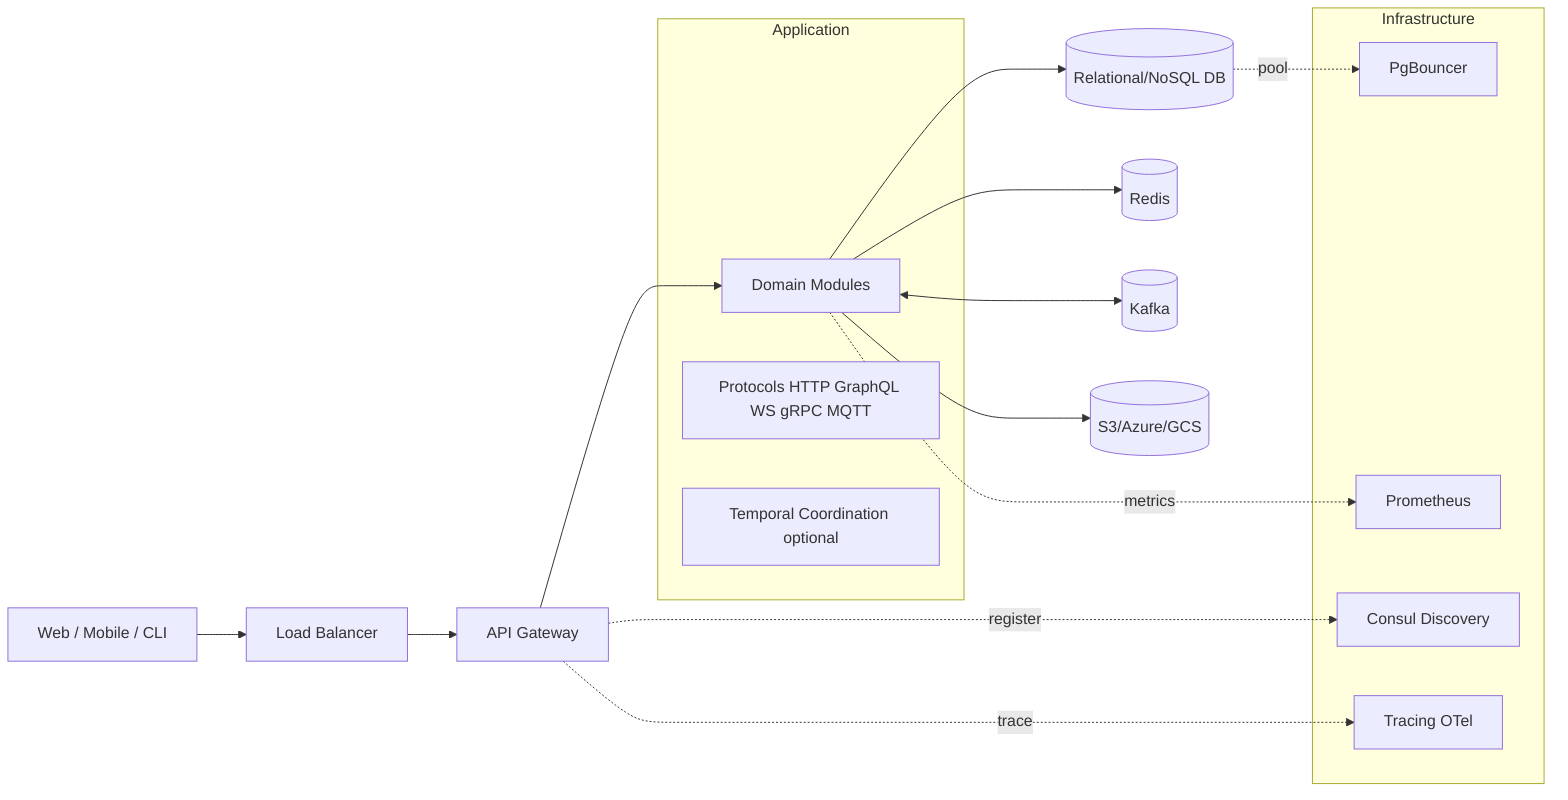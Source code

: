 flowchart LR
  Clients[Web / Mobile / CLI]
  LB[Load Balancer]
  LB --> API[API Gateway]
  Clients --> LB

  subgraph App[Application]
    Modules[Domain Modules]
  Protocols[Protocols HTTP GraphQL WS gRPC MQTT]
  Coordination[Temporal Coordination optional]
  end

  API --> Modules
  Modules --> DB[(Relational/NoSQL DB)]
  Modules --> Cache[(Redis)]
  Modules <--> Kafka[(Kafka)]
  Modules --> Storage[(S3/Azure/GCS)]

  subgraph Infra[Infrastructure]
    Consul[Consul Discovery]
    Jaeger[Tracing OTel]
    Prom[Prometheus]
    PgB[PgBouncer]
  end

  API -. register .-> Consul
  API -. trace .-> Jaeger
  Modules -. metrics .-> Prom
  DB -. pool .-> PgB